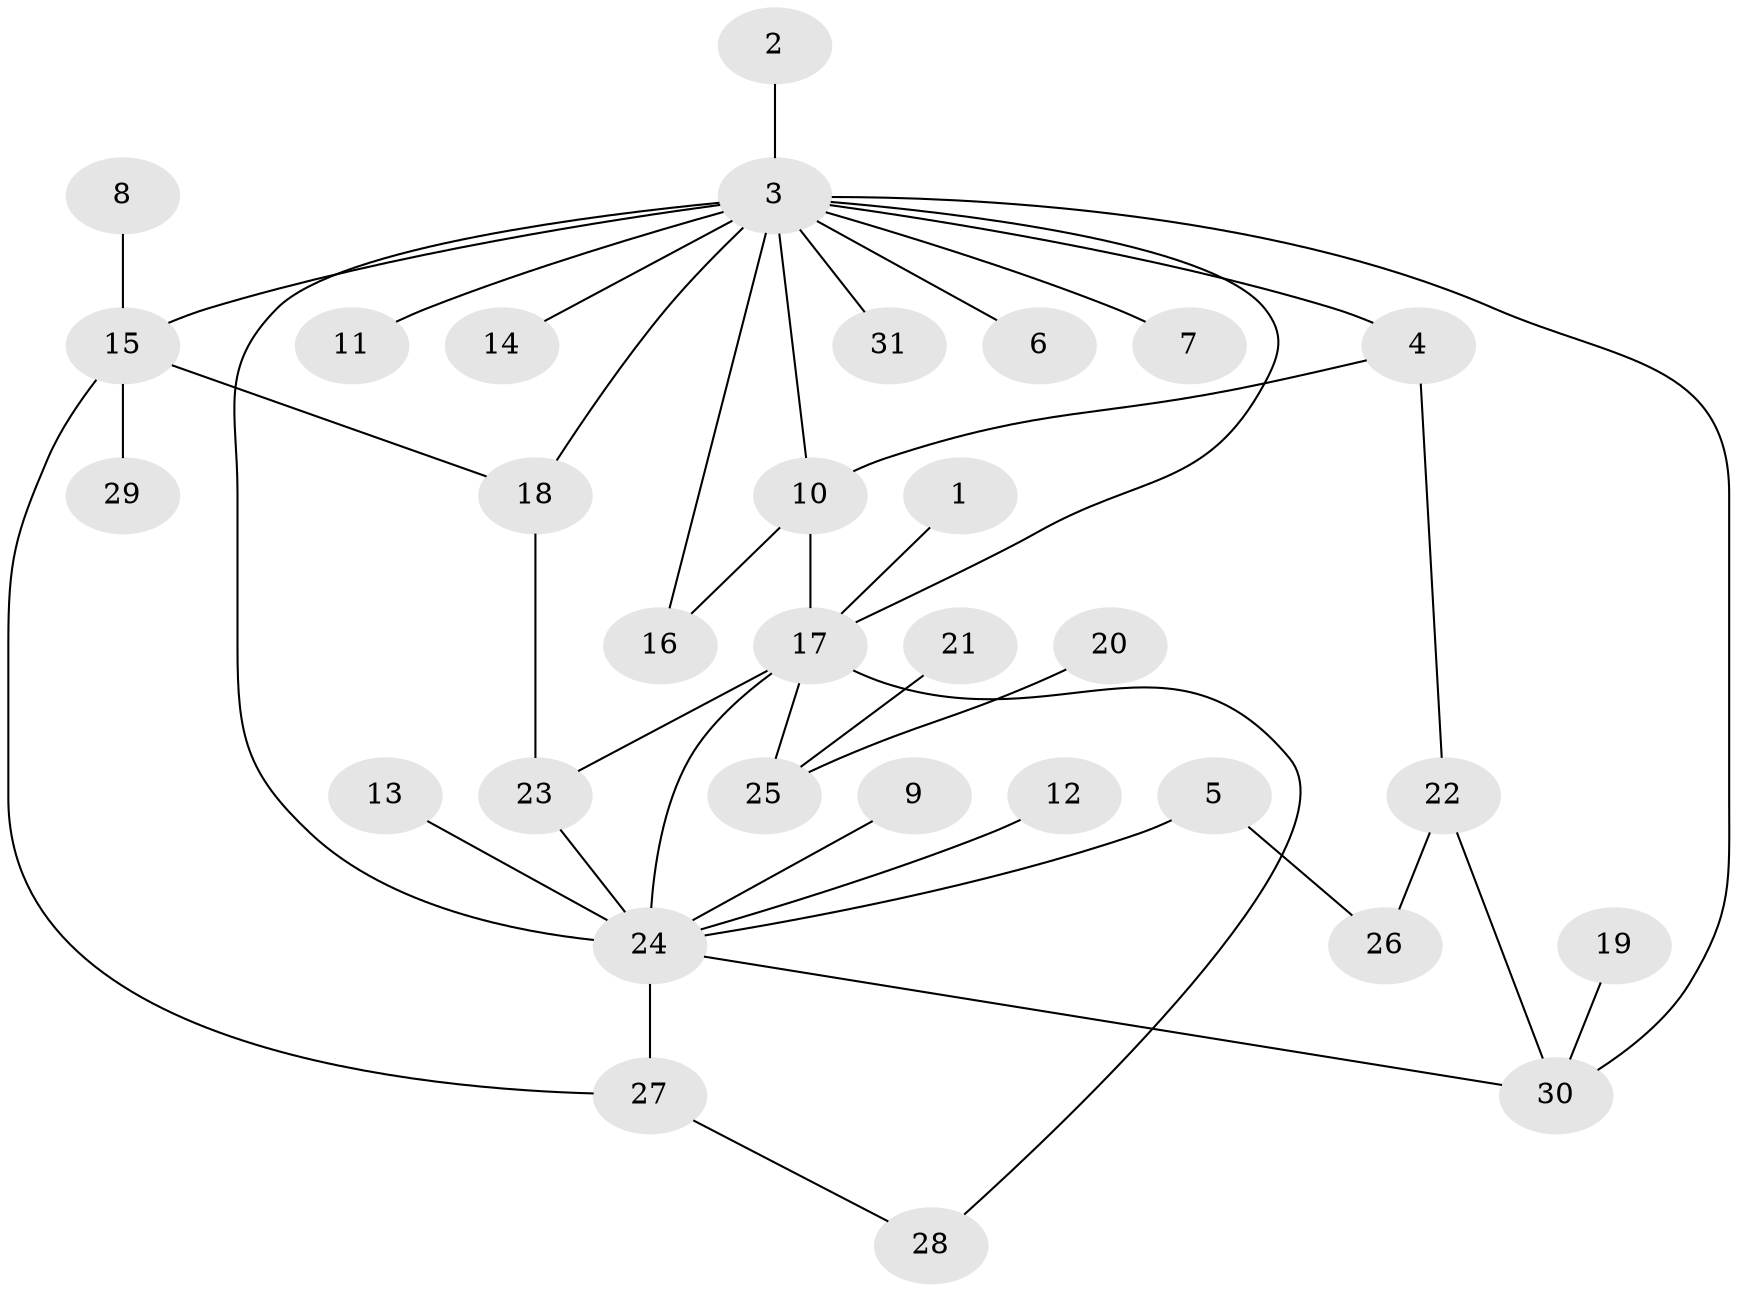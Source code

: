 // original degree distribution, {6: 0.01639344262295082, 17: 0.01639344262295082, 9: 0.01639344262295082, 1: 0.5081967213114754, 4: 0.08196721311475409, 3: 0.16393442622950818, 14: 0.01639344262295082, 2: 0.16393442622950818, 5: 0.01639344262295082}
// Generated by graph-tools (version 1.1) at 2025/01/03/09/25 03:01:53]
// undirected, 31 vertices, 42 edges
graph export_dot {
graph [start="1"]
  node [color=gray90,style=filled];
  1;
  2;
  3;
  4;
  5;
  6;
  7;
  8;
  9;
  10;
  11;
  12;
  13;
  14;
  15;
  16;
  17;
  18;
  19;
  20;
  21;
  22;
  23;
  24;
  25;
  26;
  27;
  28;
  29;
  30;
  31;
  1 -- 17 [weight=1.0];
  2 -- 3 [weight=1.0];
  3 -- 4 [weight=1.0];
  3 -- 6 [weight=1.0];
  3 -- 7 [weight=1.0];
  3 -- 10 [weight=1.0];
  3 -- 11 [weight=1.0];
  3 -- 14 [weight=1.0];
  3 -- 15 [weight=1.0];
  3 -- 16 [weight=1.0];
  3 -- 17 [weight=1.0];
  3 -- 18 [weight=1.0];
  3 -- 24 [weight=1.0];
  3 -- 30 [weight=1.0];
  3 -- 31 [weight=1.0];
  4 -- 10 [weight=1.0];
  4 -- 22 [weight=1.0];
  5 -- 24 [weight=1.0];
  5 -- 26 [weight=1.0];
  8 -- 15 [weight=1.0];
  9 -- 24 [weight=1.0];
  10 -- 16 [weight=1.0];
  10 -- 17 [weight=1.0];
  12 -- 24 [weight=1.0];
  13 -- 24 [weight=1.0];
  15 -- 18 [weight=1.0];
  15 -- 27 [weight=1.0];
  15 -- 29 [weight=1.0];
  17 -- 23 [weight=1.0];
  17 -- 24 [weight=1.0];
  17 -- 25 [weight=1.0];
  17 -- 28 [weight=1.0];
  18 -- 23 [weight=1.0];
  19 -- 30 [weight=1.0];
  20 -- 25 [weight=1.0];
  21 -- 25 [weight=1.0];
  22 -- 26 [weight=1.0];
  22 -- 30 [weight=1.0];
  23 -- 24 [weight=2.0];
  24 -- 27 [weight=1.0];
  24 -- 30 [weight=1.0];
  27 -- 28 [weight=1.0];
}
